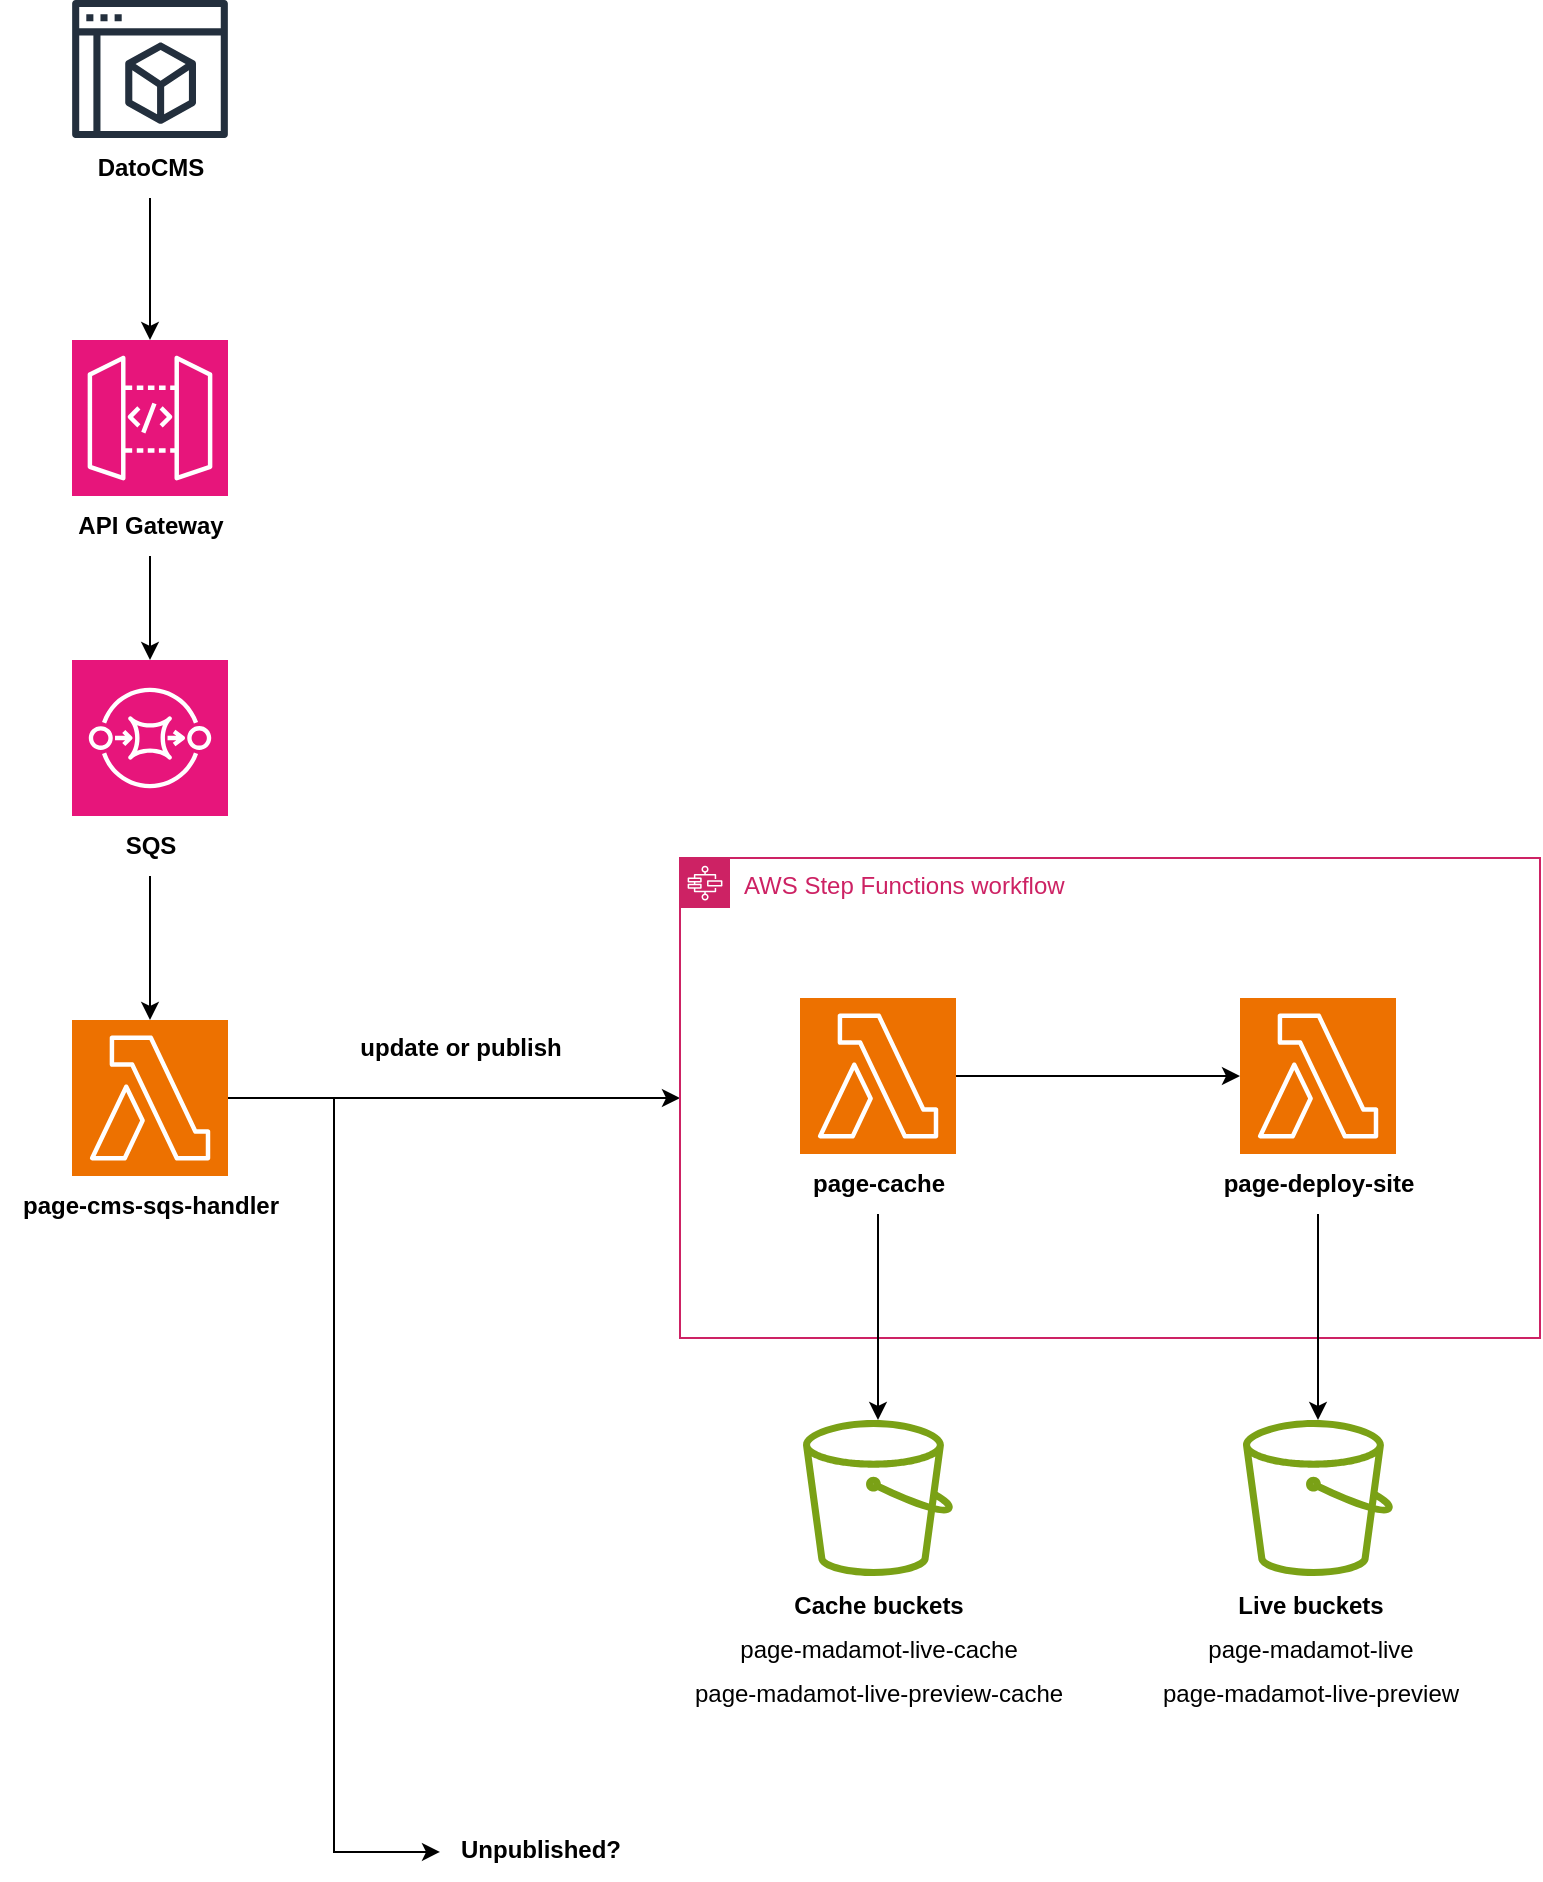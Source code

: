 <mxfile version="24.1.0" type="device">
  <diagram name="Page-1" id="FLJur78pjBhDDRVlXdHe">
    <mxGraphModel dx="1314" dy="924" grid="1" gridSize="10" guides="1" tooltips="1" connect="1" arrows="1" fold="1" page="1" pageScale="1" pageWidth="827" pageHeight="1169" math="0" shadow="0">
      <root>
        <mxCell id="0" />
        <mxCell id="1" parent="0" />
        <mxCell id="2z3wcWQpciKeHsc1dsU9-1" value="" style="sketch=0;points=[[0,0,0],[0.25,0,0],[0.5,0,0],[0.75,0,0],[1,0,0],[0,1,0],[0.25,1,0],[0.5,1,0],[0.75,1,0],[1,1,0],[0,0.25,0],[0,0.5,0],[0,0.75,0],[1,0.25,0],[1,0.5,0],[1,0.75,0]];outlineConnect=0;fontColor=#232F3E;fillColor=#E7157B;strokeColor=#ffffff;dashed=0;verticalLabelPosition=bottom;verticalAlign=top;align=center;html=1;fontSize=12;fontStyle=0;aspect=fixed;shape=mxgraph.aws4.resourceIcon;resIcon=mxgraph.aws4.api_gateway;" parent="1" vertex="1">
          <mxGeometry x="96" y="230" width="78" height="78" as="geometry" />
        </mxCell>
        <object label="" id="2z3wcWQpciKeHsc1dsU9-2">
          <mxCell style="sketch=0;outlineConnect=0;fontColor=#232F3E;gradientColor=none;fillColor=#232F3D;strokeColor=none;dashed=0;verticalLabelPosition=bottom;verticalAlign=top;align=center;html=1;fontSize=12;fontStyle=0;aspect=fixed;pointerEvents=1;shape=mxgraph.aws4.management_console2;" parent="1" vertex="1">
            <mxGeometry x="96" y="60" width="78" height="69" as="geometry" />
          </mxCell>
        </object>
        <mxCell id="2z3wcWQpciKeHsc1dsU9-3" value="" style="sketch=0;points=[[0,0,0],[0.25,0,0],[0.5,0,0],[0.75,0,0],[1,0,0],[0,1,0],[0.25,1,0],[0.5,1,0],[0.75,1,0],[1,1,0],[0,0.25,0],[0,0.5,0],[0,0.75,0],[1,0.25,0],[1,0.5,0],[1,0.75,0]];outlineConnect=0;fontColor=#232F3E;fillColor=#E7157B;strokeColor=#ffffff;dashed=0;verticalLabelPosition=bottom;verticalAlign=top;align=center;html=1;fontSize=12;fontStyle=0;aspect=fixed;shape=mxgraph.aws4.resourceIcon;resIcon=mxgraph.aws4.sqs;" parent="1" vertex="1">
          <mxGeometry x="96" y="390" width="78" height="78" as="geometry" />
        </mxCell>
        <mxCell id="J5xbQ6pMU_4FS8yq3dWS-1" value="&lt;b&gt;DatoCMS&lt;/b&gt;" style="text;html=1;align=center;verticalAlign=middle;resizable=0;points=[];autosize=1;strokeColor=none;fillColor=none;" parent="1" vertex="1">
          <mxGeometry x="95" y="129" width="80" height="30" as="geometry" />
        </mxCell>
        <mxCell id="J5xbQ6pMU_4FS8yq3dWS-2" style="edgeStyle=orthogonalEdgeStyle;rounded=0;orthogonalLoop=1;jettySize=auto;html=1;entryX=0.5;entryY=0;entryDx=0;entryDy=0;entryPerimeter=0;" parent="1" source="J5xbQ6pMU_4FS8yq3dWS-1" target="2z3wcWQpciKeHsc1dsU9-1" edge="1">
          <mxGeometry relative="1" as="geometry" />
        </mxCell>
        <mxCell id="J5xbQ6pMU_4FS8yq3dWS-3" value="&lt;b&gt;API Gateway&lt;/b&gt;" style="text;html=1;align=center;verticalAlign=middle;resizable=0;points=[];autosize=1;strokeColor=none;fillColor=none;" parent="1" vertex="1">
          <mxGeometry x="85" y="308" width="100" height="30" as="geometry" />
        </mxCell>
        <mxCell id="J5xbQ6pMU_4FS8yq3dWS-4" style="edgeStyle=orthogonalEdgeStyle;rounded=0;orthogonalLoop=1;jettySize=auto;html=1;entryX=0.5;entryY=0;entryDx=0;entryDy=0;entryPerimeter=0;" parent="1" source="J5xbQ6pMU_4FS8yq3dWS-3" target="2z3wcWQpciKeHsc1dsU9-3" edge="1">
          <mxGeometry relative="1" as="geometry" />
        </mxCell>
        <mxCell id="J5xbQ6pMU_4FS8yq3dWS-5" value="&lt;b&gt;SQS&lt;/b&gt;" style="text;html=1;align=center;verticalAlign=middle;resizable=0;points=[];autosize=1;strokeColor=none;fillColor=none;" parent="1" vertex="1">
          <mxGeometry x="110" y="468" width="50" height="30" as="geometry" />
        </mxCell>
        <mxCell id="x_NDQDo2OjlpxiIqgKdg-21" style="edgeStyle=orthogonalEdgeStyle;rounded=0;orthogonalLoop=1;jettySize=auto;html=1;entryX=0;entryY=0.5;entryDx=0;entryDy=0;" parent="1" source="J5xbQ6pMU_4FS8yq3dWS-6" target="x_NDQDo2OjlpxiIqgKdg-2" edge="1">
          <mxGeometry relative="1" as="geometry" />
        </mxCell>
        <mxCell id="J5xbQ6pMU_4FS8yq3dWS-6" value="" style="sketch=0;points=[[0,0,0],[0.25,0,0],[0.5,0,0],[0.75,0,0],[1,0,0],[0,1,0],[0.25,1,0],[0.5,1,0],[0.75,1,0],[1,1,0],[0,0.25,0],[0,0.5,0],[0,0.75,0],[1,0.25,0],[1,0.5,0],[1,0.75,0]];outlineConnect=0;fontColor=#232F3E;fillColor=#ED7100;strokeColor=#ffffff;dashed=0;verticalLabelPosition=bottom;verticalAlign=top;align=center;html=1;fontSize=12;fontStyle=0;aspect=fixed;shape=mxgraph.aws4.resourceIcon;resIcon=mxgraph.aws4.lambda;" parent="1" vertex="1">
          <mxGeometry x="96" y="570" width="78" height="78" as="geometry" />
        </mxCell>
        <mxCell id="J5xbQ6pMU_4FS8yq3dWS-7" style="edgeStyle=orthogonalEdgeStyle;rounded=0;orthogonalLoop=1;jettySize=auto;html=1;entryX=0.5;entryY=0;entryDx=0;entryDy=0;entryPerimeter=0;" parent="1" source="J5xbQ6pMU_4FS8yq3dWS-5" target="J5xbQ6pMU_4FS8yq3dWS-6" edge="1">
          <mxGeometry relative="1" as="geometry" />
        </mxCell>
        <mxCell id="J5xbQ6pMU_4FS8yq3dWS-8" value="&lt;b&gt;page-cms-sqs-handler&lt;/b&gt;" style="text;html=1;align=center;verticalAlign=middle;resizable=0;points=[];autosize=1;strokeColor=none;fillColor=none;" parent="1" vertex="1">
          <mxGeometry x="60" y="648" width="150" height="30" as="geometry" />
        </mxCell>
        <mxCell id="x_NDQDo2OjlpxiIqgKdg-2" value="AWS Step Functions workflow" style="points=[[0,0],[0.25,0],[0.5,0],[0.75,0],[1,0],[1,0.25],[1,0.5],[1,0.75],[1,1],[0.75,1],[0.5,1],[0.25,1],[0,1],[0,0.75],[0,0.5],[0,0.25]];outlineConnect=0;gradientColor=none;html=1;whiteSpace=wrap;fontSize=12;fontStyle=0;container=1;pointerEvents=0;collapsible=0;recursiveResize=0;shape=mxgraph.aws4.group;grIcon=mxgraph.aws4.group_aws_step_functions_workflow;strokeColor=#CD2264;fillColor=none;verticalAlign=top;align=left;spacingLeft=30;fontColor=#CD2264;dashed=0;" parent="1" vertex="1">
          <mxGeometry x="400" y="489" width="430" height="240" as="geometry" />
        </mxCell>
        <mxCell id="x_NDQDo2OjlpxiIqgKdg-7" value="" style="sketch=0;points=[[0,0,0],[0.25,0,0],[0.5,0,0],[0.75,0,0],[1,0,0],[0,1,0],[0.25,1,0],[0.5,1,0],[0.75,1,0],[1,1,0],[0,0.25,0],[0,0.5,0],[0,0.75,0],[1,0.25,0],[1,0.5,0],[1,0.75,0]];outlineConnect=0;fontColor=#232F3E;fillColor=#ED7100;strokeColor=#ffffff;dashed=0;verticalLabelPosition=bottom;verticalAlign=top;align=center;html=1;fontSize=12;fontStyle=0;aspect=fixed;shape=mxgraph.aws4.resourceIcon;resIcon=mxgraph.aws4.lambda;" parent="x_NDQDo2OjlpxiIqgKdg-2" vertex="1">
          <mxGeometry x="60" y="70" width="78" height="78" as="geometry" />
        </mxCell>
        <mxCell id="x_NDQDo2OjlpxiIqgKdg-8" value="&lt;b&gt;page-cache&lt;/b&gt;" style="text;html=1;align=center;verticalAlign=middle;resizable=0;points=[];autosize=1;strokeColor=none;fillColor=none;" parent="x_NDQDo2OjlpxiIqgKdg-2" vertex="1">
          <mxGeometry x="54" y="148" width="90" height="30" as="geometry" />
        </mxCell>
        <mxCell id="x_NDQDo2OjlpxiIqgKdg-13" value="" style="sketch=0;points=[[0,0,0],[0.25,0,0],[0.5,0,0],[0.75,0,0],[1,0,0],[0,1,0],[0.25,1,0],[0.5,1,0],[0.75,1,0],[1,1,0],[0,0.25,0],[0,0.5,0],[0,0.75,0],[1,0.25,0],[1,0.5,0],[1,0.75,0]];outlineConnect=0;fontColor=#232F3E;fillColor=#ED7100;strokeColor=#ffffff;dashed=0;verticalLabelPosition=bottom;verticalAlign=top;align=center;html=1;fontSize=12;fontStyle=0;aspect=fixed;shape=mxgraph.aws4.resourceIcon;resIcon=mxgraph.aws4.lambda;" parent="x_NDQDo2OjlpxiIqgKdg-2" vertex="1">
          <mxGeometry x="280" y="70" width="78" height="78" as="geometry" />
        </mxCell>
        <mxCell id="x_NDQDo2OjlpxiIqgKdg-15" value="&lt;b&gt;page-deploy-site&lt;/b&gt;" style="text;html=1;align=center;verticalAlign=middle;resizable=0;points=[];autosize=1;strokeColor=none;fillColor=none;" parent="x_NDQDo2OjlpxiIqgKdg-2" vertex="1">
          <mxGeometry x="259" y="148" width="120" height="30" as="geometry" />
        </mxCell>
        <mxCell id="MT1HXH7CIDCzYFT-zNP8-1" style="edgeStyle=orthogonalEdgeStyle;rounded=0;orthogonalLoop=1;jettySize=auto;html=1;entryX=0;entryY=0.5;entryDx=0;entryDy=0;entryPerimeter=0;" parent="x_NDQDo2OjlpxiIqgKdg-2" source="x_NDQDo2OjlpxiIqgKdg-7" target="x_NDQDo2OjlpxiIqgKdg-13" edge="1">
          <mxGeometry relative="1" as="geometry" />
        </mxCell>
        <mxCell id="x_NDQDo2OjlpxiIqgKdg-4" value="&lt;b&gt;Unpublished?&lt;/b&gt;" style="text;html=1;align=center;verticalAlign=middle;resizable=0;points=[];autosize=1;strokeColor=none;fillColor=none;" parent="1" vertex="1">
          <mxGeometry x="280" y="970" width="100" height="30" as="geometry" />
        </mxCell>
        <mxCell id="x_NDQDo2OjlpxiIqgKdg-5" style="edgeStyle=orthogonalEdgeStyle;rounded=0;orthogonalLoop=1;jettySize=auto;html=1;entryX=0;entryY=0.533;entryDx=0;entryDy=0;entryPerimeter=0;" parent="1" source="J5xbQ6pMU_4FS8yq3dWS-6" target="x_NDQDo2OjlpxiIqgKdg-4" edge="1">
          <mxGeometry relative="1" as="geometry" />
        </mxCell>
        <mxCell id="x_NDQDo2OjlpxiIqgKdg-6" value="&lt;b&gt;update or publish&lt;/b&gt;" style="text;html=1;align=center;verticalAlign=middle;resizable=0;points=[];autosize=1;strokeColor=none;fillColor=none;" parent="1" vertex="1">
          <mxGeometry x="230" y="569" width="120" height="30" as="geometry" />
        </mxCell>
        <mxCell id="x_NDQDo2OjlpxiIqgKdg-16" value="" style="sketch=0;outlineConnect=0;fontColor=#232F3E;gradientColor=none;fillColor=#7AA116;strokeColor=none;dashed=0;verticalLabelPosition=bottom;verticalAlign=top;align=center;html=1;fontSize=12;fontStyle=0;aspect=fixed;pointerEvents=1;shape=mxgraph.aws4.bucket;" parent="1" vertex="1">
          <mxGeometry x="461.5" y="770" width="75" height="78" as="geometry" />
        </mxCell>
        <mxCell id="x_NDQDo2OjlpxiIqgKdg-18" value="page-madamot-live-cache" style="text;html=1;align=center;verticalAlign=middle;resizable=0;points=[];autosize=1;strokeColor=none;fillColor=none;" parent="1" vertex="1">
          <mxGeometry x="419" y="870" width="160" height="30" as="geometry" />
        </mxCell>
        <mxCell id="x_NDQDo2OjlpxiIqgKdg-19" value="page-madamot-live-preview-cache" style="text;html=1;align=center;verticalAlign=middle;resizable=0;points=[];autosize=1;strokeColor=none;fillColor=none;" parent="1" vertex="1">
          <mxGeometry x="394" y="892" width="210" height="30" as="geometry" />
        </mxCell>
        <mxCell id="x_NDQDo2OjlpxiIqgKdg-20" value="&lt;b&gt;Cache buckets&lt;/b&gt;" style="text;html=1;align=center;verticalAlign=middle;resizable=0;points=[];autosize=1;strokeColor=none;fillColor=none;" parent="1" vertex="1">
          <mxGeometry x="444" y="848" width="110" height="30" as="geometry" />
        </mxCell>
        <mxCell id="x_NDQDo2OjlpxiIqgKdg-22" style="edgeStyle=orthogonalEdgeStyle;rounded=0;orthogonalLoop=1;jettySize=auto;html=1;" parent="1" source="x_NDQDo2OjlpxiIqgKdg-8" target="x_NDQDo2OjlpxiIqgKdg-16" edge="1">
          <mxGeometry relative="1" as="geometry" />
        </mxCell>
        <mxCell id="MT1HXH7CIDCzYFT-zNP8-2" value="" style="sketch=0;outlineConnect=0;fontColor=#232F3E;gradientColor=none;fillColor=#7AA116;strokeColor=none;dashed=0;verticalLabelPosition=bottom;verticalAlign=top;align=center;html=1;fontSize=12;fontStyle=0;aspect=fixed;pointerEvents=1;shape=mxgraph.aws4.bucket;" parent="1" vertex="1">
          <mxGeometry x="681.5" y="770" width="75" height="78" as="geometry" />
        </mxCell>
        <mxCell id="MT1HXH7CIDCzYFT-zNP8-3" value="page-madamot-live" style="text;html=1;align=center;verticalAlign=middle;resizable=0;points=[];autosize=1;strokeColor=none;fillColor=none;" parent="1" vertex="1">
          <mxGeometry x="650" y="870" width="130" height="30" as="geometry" />
        </mxCell>
        <mxCell id="MT1HXH7CIDCzYFT-zNP8-4" value="page-madamot-live-preview" style="text;html=1;align=center;verticalAlign=middle;resizable=0;points=[];autosize=1;strokeColor=none;fillColor=none;" parent="1" vertex="1">
          <mxGeometry x="630" y="892" width="170" height="30" as="geometry" />
        </mxCell>
        <mxCell id="MT1HXH7CIDCzYFT-zNP8-5" value="&lt;b&gt;Live buckets&lt;/b&gt;" style="text;html=1;align=center;verticalAlign=middle;resizable=0;points=[];autosize=1;strokeColor=none;fillColor=none;" parent="1" vertex="1">
          <mxGeometry x="665" y="848" width="100" height="30" as="geometry" />
        </mxCell>
        <mxCell id="MT1HXH7CIDCzYFT-zNP8-6" style="edgeStyle=orthogonalEdgeStyle;rounded=0;orthogonalLoop=1;jettySize=auto;html=1;" parent="1" source="x_NDQDo2OjlpxiIqgKdg-15" target="MT1HXH7CIDCzYFT-zNP8-2" edge="1">
          <mxGeometry relative="1" as="geometry" />
        </mxCell>
      </root>
    </mxGraphModel>
  </diagram>
</mxfile>
